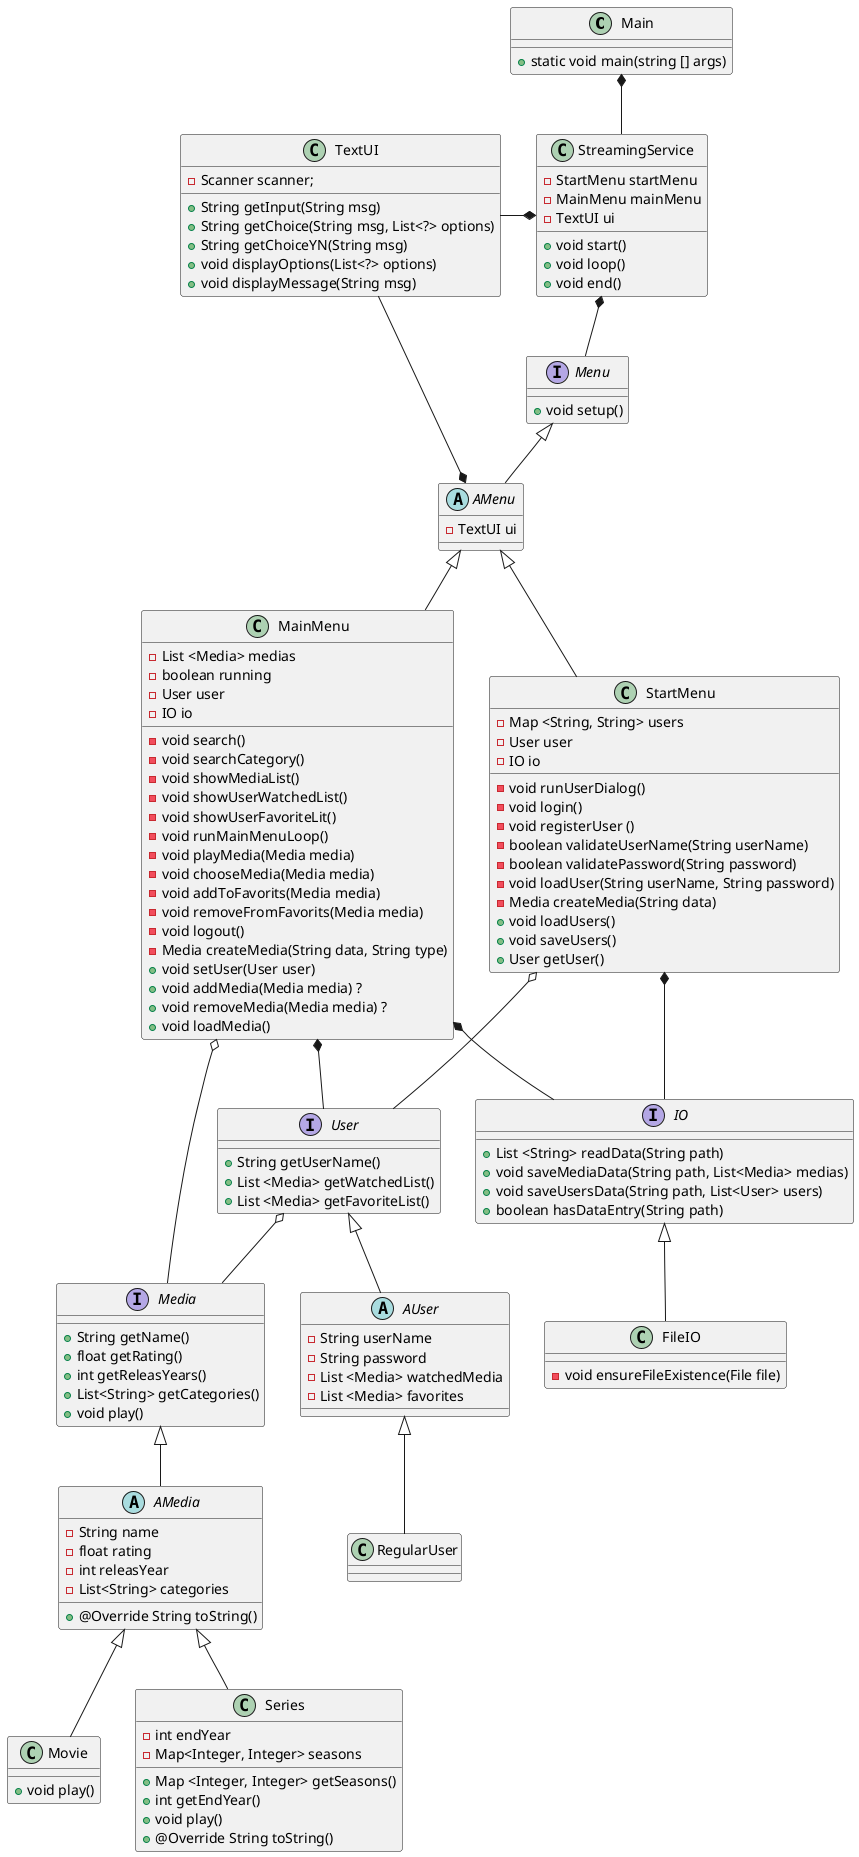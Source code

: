 @startuml
class Main
class StreamingService
interface Menu
abstract class AMenu
class StartMenu
class MainMenu
interface User
abstract class AUser
class RegularUser
interface Media
abstract class AMedia
class Movie
class Series
interface IO
class FileIO
class TextUI

Main *-- StreamingService
StreamingService *-- Menu
Menu <|-- AMenu
AMenu <|-- StartMenu
AMenu <|-- MainMenu
AMenu *-- TextUI
StartMenu *-- IO
MainMenu *-- IO
IO <|-- FileIO
StartMenu o-- User
MainMenu *-- User
User <|-- AUser
AUser <|-- RegularUser
MainMenu o-- Media
User o-- Media
Media <|-- AMedia
AMedia <|-- Movie
AMedia <|-- Series


Main : + static void main(string [] args)


StreamingService : - StartMenu startMenu
StreamingService : - MainMenu mainMenu
StreamingService : - TextUI ui

StreamingService : + void start()
StreamingService : + void loop()
StreamingService : + void end()


StreamingService *-l- TextUI


Menu : + void setup()


AMenu : - TextUI ui


StartMenu : - Map <String, String> users
StartMenu : - User user
StartMenu : - IO io

StartMenu : - void runUserDialog()
StartMenu : - void login()
StartMenu : - void registerUser ()
StartMenu : - boolean validateUserName(String userName)
StartMenu : - boolean validatePassword(String password)
StartMenu : - void loadUser(String userName, String password)
StartMenu : - Media createMedia(String data)
StartMenu : + void loadUsers()
StartMenu : + void saveUsers()
StartMenu : + User getUser()


MainMenu : - List <Media> medias
MainMenu : - boolean running
MainMenu : - User user
MainMenu : - IO io

MainMenu : - void search()
MainMenu : - void searchCategory()
MainMenu : - void showMediaList()
MainMenu : - void showUserWatchedList()
MainMenu : - void showUserFavoriteLit()
MainMenu : - void runMainMenuLoop()
MainMenu : - void playMedia(Media media)
MainMenu : - void chooseMedia(Media media)
MainMenu : - void addToFavorits(Media media)
MainMenu : - void removeFromFavorits(Media media)
MainMenu : - void logout()
MainMenu : - Media createMedia(String data, String type)
MainMenu : + void setUser(User user)
MainMenu : + void addMedia(Media media) ?
MainMenu : + void removeMedia(Media media) ?
MainMenu : + void loadMedia()


User : + String getUserName()
User : + List <Media> getWatchedList()
User : + List <Media> getFavoriteList()


AUser : - String userName
AUser : - String password
AUser : - List <Media> watchedMedia
AUser : - List <Media> favorites


Media : + String getName()
Media : + float getRating()
Media : + int getReleasYears()
Media : + List<String> getCategories()
Media : + void play()


AMedia : - String name
AMedia : - float rating
AMedia : - int releasYear
AMedia : - List<String> categories

AMedia : + @Override String toString()


Series : - int endYear
Series : - Map<Integer, Integer> seasons
Series : + Map <Integer, Integer> getSeasons()

Series : + int getEndYear()
Series : + void play()
Series : + @Override String toString()


Movie : + void play()


IO : + List <String> readData(String path)
IO : + void saveMediaData(String path, List<Media> medias)
IO : + void saveUsersData(String path, List<User> users)
IO : + boolean hasDataEntry(String path)


FileIO : - void ensureFileExistence(File file)


TextUI : - Scanner scanner;

TextUI : + String getInput(String msg)
TextUI : + String getChoice(String msg, List<?> options)
TextUI : + String getChoiceYN(String msg)
TextUI : + void displayOptions(List<?> options)
TextUI : + void displayMessage(String msg)

@enduml